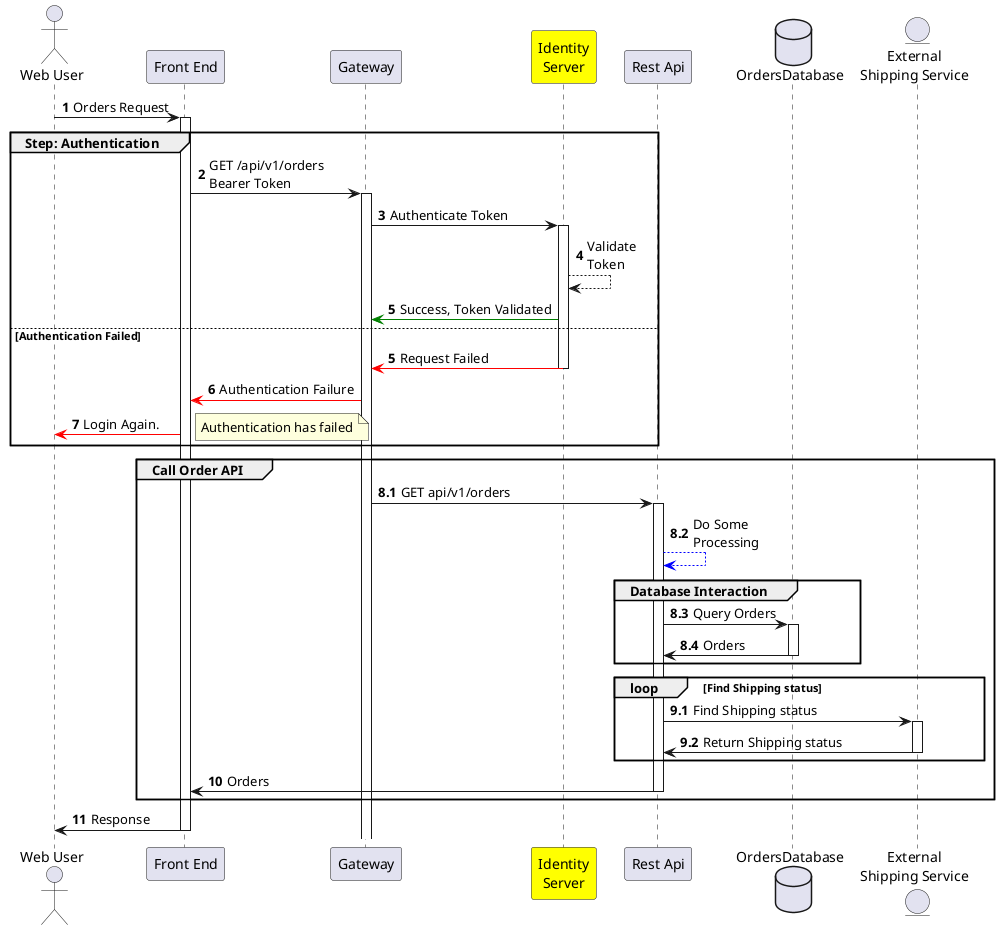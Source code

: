 'Rich PlantUML support for Visual Studio Code. Plugin used with VS Code
'Refer Syntax: https://plantuml.com/sequence-diagram

@startuml my simple order request

actor "Web User" as WebUser
participant "Front End" as Portal
participant Gateway
participant "Identity\nServer" as IdentityServer #yellow
participant "Rest Api" as RestApi
database OrdersDatabase
entity "External\nShipping Service" as ExternalShippingService

autonumber
WebUser -> Portal ++ : Orders Request
group Step: Authentication
    Portal -> Gateway ++: GET /api/v1/orders\nBearer Token
    Gateway -> IdentityServer ++: Authenticate Token
    IdentityServer --> IdentityServer : Validate\nToken
    IdentityServer -[#green]> Gateway : Success, Token Validated
else Authentication Failed
    autonumber 5
    IdentityServer -[#red]> Gateway --: Request Failed
    Gateway -[#red]> Portal : Authentication Failure
    Portal -[#red]> WebUser: Login Again.  
    note right : Authentication has failed  
end

group Call Order API
    autonumber 8.1
    Gateway -> RestApi ++ : GET api/v1/orders
    RestApi --[#blue]> RestApi : Do Some\nProcessing
    group Database Interaction
        RestApi -> OrdersDatabase ++ : Query Orders
        OrdersDatabase -> RestApi -- : Orders
    end
    'loop
    loop Find Shipping status
        autonumber inc
        RestApi -> ExternalShippingService ++ : Find Shipping status
        ExternalShippingService -> RestApi -- : Return Shipping status
    end
    autonumber 10
    RestApi -> Portal --: Orders
end

Portal -> WebUser --: Response

@enduml
